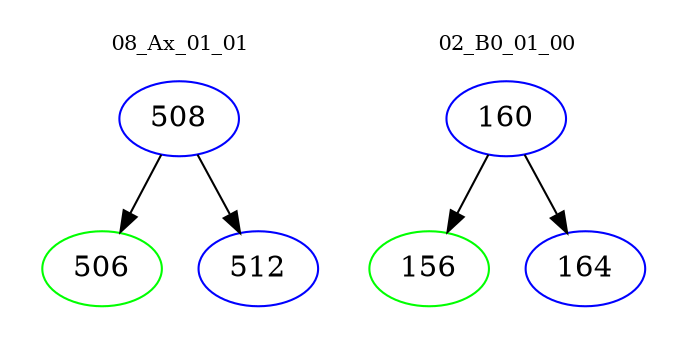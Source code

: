 digraph{
subgraph cluster_0 {
color = white
label = "08_Ax_01_01";
fontsize=10;
T0_508 [label="508", color="blue"]
T0_508 -> T0_506 [color="black"]
T0_506 [label="506", color="green"]
T0_508 -> T0_512 [color="black"]
T0_512 [label="512", color="blue"]
}
subgraph cluster_1 {
color = white
label = "02_B0_01_00";
fontsize=10;
T1_160 [label="160", color="blue"]
T1_160 -> T1_156 [color="black"]
T1_156 [label="156", color="green"]
T1_160 -> T1_164 [color="black"]
T1_164 [label="164", color="blue"]
}
}
